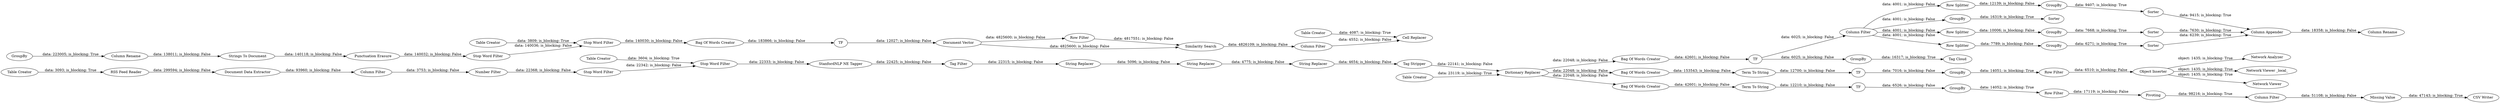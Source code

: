 digraph {
	"5967421728386875468_274" [label=GroupBy]
	"8600002244516806914_332" [label="CSV Writer"]
	"-2621880303372979506_248" [label="Tag Stripper"]
	"8600002244516806914_334" [label="Term To String"]
	"5748003944243540505_326" [label="Row Filter"]
	"4245045601381900135_7" [label="Column Filter"]
	"5967421728386875468_279" [label="Column Rename"]
	"8600002244516806914_344" [label="Table Creator"]
	"5967421728386875468_8" [label="Bag Of Words Creator"]
	"5967421728386875468_271" [label="Column Appender"]
	"5967421728386875468_273" [label=GroupBy]
	"8600002244516806914_345" [label="Cell Replacer"]
	"5748003944243540505_244" [label="Bag Of Words Creator"]
	"8600002244516806914_326" [label="Row Filter"]
	"-2621880303372979506_252" [label="String Replacer"]
	"5748003944243540505_327" [label="Network Analyzer"]
	"-162824737139959879_12" [label="Tag Filter"]
	"5967421728386875468_275" [label=GroupBy]
	"5967421728386875468_280" [label=Sorter]
	"-2772561841389243754_341" [label="Table Creator"]
	"8600002244516806914_323" [label=TF]
	"-2772561841389243754_340" [label="Stop Word Filter"]
	"5967421728386875468_261" [label="Row Splitter"]
	"-162824737139959879_14" [label="Number Filter"]
	"5967421728386875468_260" [label=GroupBy]
	"-162824737139959879_18" [label="Stop Word Filter"]
	"5967421728386875468_276" [label=Sorter]
	"8600002244516806914_303" [label=Pivoting]
	"5748003944243540505_245" [label=TF]
	"8600002244516806914_325" [label="Missing Value"]
	"-2772561841389243754_337" [label="Stop Word Filter"]
	"-59401571304398062_309" [label="Table Creator"]
	"5748003944243540505_253" [label="Term To String"]
	"5967421728386875468_7" [label="Tag Cloud"]
	"5748003944243540505_242" [label="Network Viewer _local_"]
	"4245045601381900135_8" [label="Document Data Extractor"]
	"4245045601381900135_5" [label="RSS Feed Reader"]
	"5748003944243540505_328" [label="Network Viewer"]
	"5967421728386875468_266" [label="Row Splitter"]
	"8600002244516806914_316" [label="Column Filter"]
	"5748003944243540505_325" [label=GroupBy]
	"5967421728386875468_259" [label="Column Filter"]
	"8600002244516806914_314" [label="Document Vector"]
	"-2621880303372979506_251" [label="String Replacer"]
	"5748003944243540505_222" [label="Object Inserter"]
	"5967421728386875468_278" [label=Sorter]
	"4245045601381900135_6" [label="Table Creator"]
	"8600002244516806914_321" [label="Strings To Document"]
	"8600002244516806914_322" [label="Bag Of Words Creator"]
	"8600002244516806914_328" [label=TF]
	"8600002244516806914_333" [label=GroupBy]
	"8600002244516806914_315" [label="Row Filter"]
	"5967421728386875468_9" [label=TF]
	"5967421728386875468_262" [label=GroupBy]
	"-162824737139959879_19" [label="Table Creator"]
	"8600002244516806914_319" [label=GroupBy]
	"-2621880303372979506_250" [label="String Replacer"]
	"8600002244516806914_313" [label="Similarity Search"]
	"-162824737139959879_20" [label="StanfordNLP NE Tagger"]
	"-162824737139959879_16" [label="Stop Word Filter"]
	"-2772561841389243754_336" [label="Punctuation Erasure"]
	"-59401571304398062_308" [label="Dictionary Replacer"]
	"8600002244516806914_307" [label="Column Filter"]
	"8600002244516806914_327" [label="Bag Of Words Creator"]
	"8600002244516806914_320" [label="Column Rename"]
	"5967421728386875468_264" [label="Row Splitter"]
	"5967421728386875468_277" [label=Sorter]
	"-162824737139959879_19" -> "-162824737139959879_18" [label="data: 3604; is_blocking: True"]
	"8600002244516806914_323" -> "8600002244516806914_314" [label="data: 12027; is_blocking: False"]
	"8600002244516806914_314" -> "8600002244516806914_313" [label="data: 4825600; is_blocking: False"]
	"5967421728386875468_277" -> "5967421728386875468_271" [label="data: 6239; is_blocking: True"]
	"8600002244516806914_325" -> "8600002244516806914_332" [label="data: 47143; is_blocking: True"]
	"5967421728386875468_273" -> "5967421728386875468_276" [label="data: 9407; is_blocking: True"]
	"-2772561841389243754_340" -> "8600002244516806914_322" [label="data: 140030; is_blocking: False"]
	"8600002244516806914_334" -> "8600002244516806914_328" [label="data: 12210; is_blocking: False"]
	"-162824737139959879_12" -> "-2621880303372979506_250" [label="data: 22315; is_blocking: False"]
	"-2621880303372979506_250" -> "-2621880303372979506_251" [label="data: 5096; is_blocking: False"]
	"5967421728386875468_275" -> "5967421728386875468_278" [label="data: 7668; is_blocking: True"]
	"4245045601381900135_5" -> "4245045601381900135_8" [label="data: 299594; is_blocking: False"]
	"8600002244516806914_315" -> "8600002244516806914_313" [label="data: 4817551; is_blocking: False"]
	"5967421728386875468_259" -> "5967421728386875468_260" [label="data: 4001; is_blocking: False"]
	"8600002244516806914_333" -> "8600002244516806914_326" [label="data: 14052; is_blocking: True"]
	"-2772561841389243754_341" -> "-2772561841389243754_340" [label="data: 3809; is_blocking: True"]
	"8600002244516806914_319" -> "8600002244516806914_320" [label="data: 223005; is_blocking: True"]
	"5967421728386875468_262" -> "5967421728386875468_7" [label="data: 16317; is_blocking: True"]
	"5967421728386875468_9" -> "5967421728386875468_262" [label="data: 6025; is_blocking: False"]
	"-2772561841389243754_337" -> "-2772561841389243754_340" [label="data: 140036; is_blocking: False"]
	"5748003944243540505_244" -> "5748003944243540505_253" [label="data: 153543; is_blocking: False"]
	"5967421728386875468_259" -> "5967421728386875468_264" [label="data: 4001; is_blocking: False"]
	"8600002244516806914_320" -> "8600002244516806914_321" [label="data: 138011; is_blocking: False"]
	"-2621880303372979506_251" -> "-2621880303372979506_252" [label="data: 4775; is_blocking: False"]
	"-59401571304398062_308" -> "5967421728386875468_8" [label="data: 22048; is_blocking: False"]
	"4245045601381900135_8" -> "4245045601381900135_7" [label="data: 93960; is_blocking: False"]
	"4245045601381900135_6" -> "4245045601381900135_5" [label="data: 3093; is_blocking: True"]
	"5967421728386875468_8" -> "5967421728386875468_9" [label="data: 42601; is_blocking: False"]
	"5748003944243540505_326" -> "5748003944243540505_222" [label="data: 6510; is_blocking: False"]
	"5967421728386875468_274" -> "5967421728386875468_277" [label="data: 6271; is_blocking: True"]
	"5748003944243540505_253" -> "5748003944243540505_245" [label="data: 12700; is_blocking: False"]
	"8600002244516806914_321" -> "-2772561841389243754_336" [label="data: 140118; is_blocking: False"]
	"8600002244516806914_326" -> "8600002244516806914_303" [label="data: 17119; is_blocking: False"]
	"-2772561841389243754_336" -> "-2772561841389243754_337" [label="data: 140032; is_blocking: False"]
	"5967421728386875468_259" -> "5967421728386875468_261" [label="data: 4001; is_blocking: False"]
	"-162824737139959879_16" -> "-162824737139959879_18" [label="data: 22342; is_blocking: False"]
	"5967421728386875468_266" -> "5967421728386875468_275" [label="data: 10006; is_blocking: False"]
	"5967421728386875468_276" -> "5967421728386875468_271" [label="data: 9415; is_blocking: True"]
	"4245045601381900135_7" -> "-162824737139959879_14" [label="data: 3753; is_blocking: False"]
	"-162824737139959879_20" -> "-162824737139959879_12" [label="data: 22425; is_blocking: False"]
	"8600002244516806914_314" -> "8600002244516806914_315" [label="data: 4825600; is_blocking: False"]
	"-162824737139959879_14" -> "-162824737139959879_16" [label="data: 22368; is_blocking: False"]
	"5967421728386875468_271" -> "5967421728386875468_279" [label="data: 18358; is_blocking: False"]
	"5748003944243540505_222" -> "5748003944243540505_327" [label="object: 1435; is_blocking: True"]
	"5748003944243540505_222" -> "5748003944243540505_242" [label="object: 1435; is_blocking: True"]
	"8600002244516806914_322" -> "8600002244516806914_323" [label="data: 183866; is_blocking: False"]
	"8600002244516806914_303" -> "8600002244516806914_307" [label="data: 98216; is_blocking: True"]
	"5967421728386875468_259" -> "5967421728386875468_266" [label="data: 4001; is_blocking: False"]
	"5748003944243540505_245" -> "5748003944243540505_325" [label="data: 7016; is_blocking: False"]
	"5967421728386875468_261" -> "5967421728386875468_273" [label="data: 12139; is_blocking: False"]
	"5967421728386875468_260" -> "5967421728386875468_280" [label="data: 16319; is_blocking: True"]
	"5967421728386875468_264" -> "5967421728386875468_274" [label="data: 7789; is_blocking: False"]
	"-2621880303372979506_252" -> "-2621880303372979506_248" [label="data: 4654; is_blocking: False"]
	"8600002244516806914_328" -> "8600002244516806914_333" [label="data: 6526; is_blocking: False"]
	"8600002244516806914_307" -> "8600002244516806914_325" [label="data: 51108; is_blocking: False"]
	"-2621880303372979506_248" -> "-59401571304398062_308" [label="data: 22141; is_blocking: False"]
	"-59401571304398062_309" -> "-59401571304398062_308" [label="data: 23119; is_blocking: True"]
	"5748003944243540505_325" -> "5748003944243540505_326" [label="data: 14051; is_blocking: True"]
	"-59401571304398062_308" -> "5748003944243540505_244" [label="data: 22048; is_blocking: False"]
	"8600002244516806914_327" -> "8600002244516806914_334" [label="data: 42601; is_blocking: False"]
	"5967421728386875468_278" -> "5967421728386875468_271" [label="data: 7630; is_blocking: True"]
	"8600002244516806914_344" -> "8600002244516806914_345" [label="data: 4087; is_blocking: True"]
	"5967421728386875468_9" -> "5967421728386875468_259" [label="data: 6025; is_blocking: False"]
	"-59401571304398062_308" -> "8600002244516806914_327" [label="data: 22048; is_blocking: False"]
	"5748003944243540505_222" -> "5748003944243540505_328" [label="object: 1435; is_blocking: True"]
	"8600002244516806914_313" -> "8600002244516806914_316" [label="data: 4826109; is_blocking: False"]
	"8600002244516806914_316" -> "8600002244516806914_345" [label="data: 4552; is_blocking: False"]
	"-162824737139959879_18" -> "-162824737139959879_20" [label="data: 22333; is_blocking: False"]
	rankdir=LR
}
